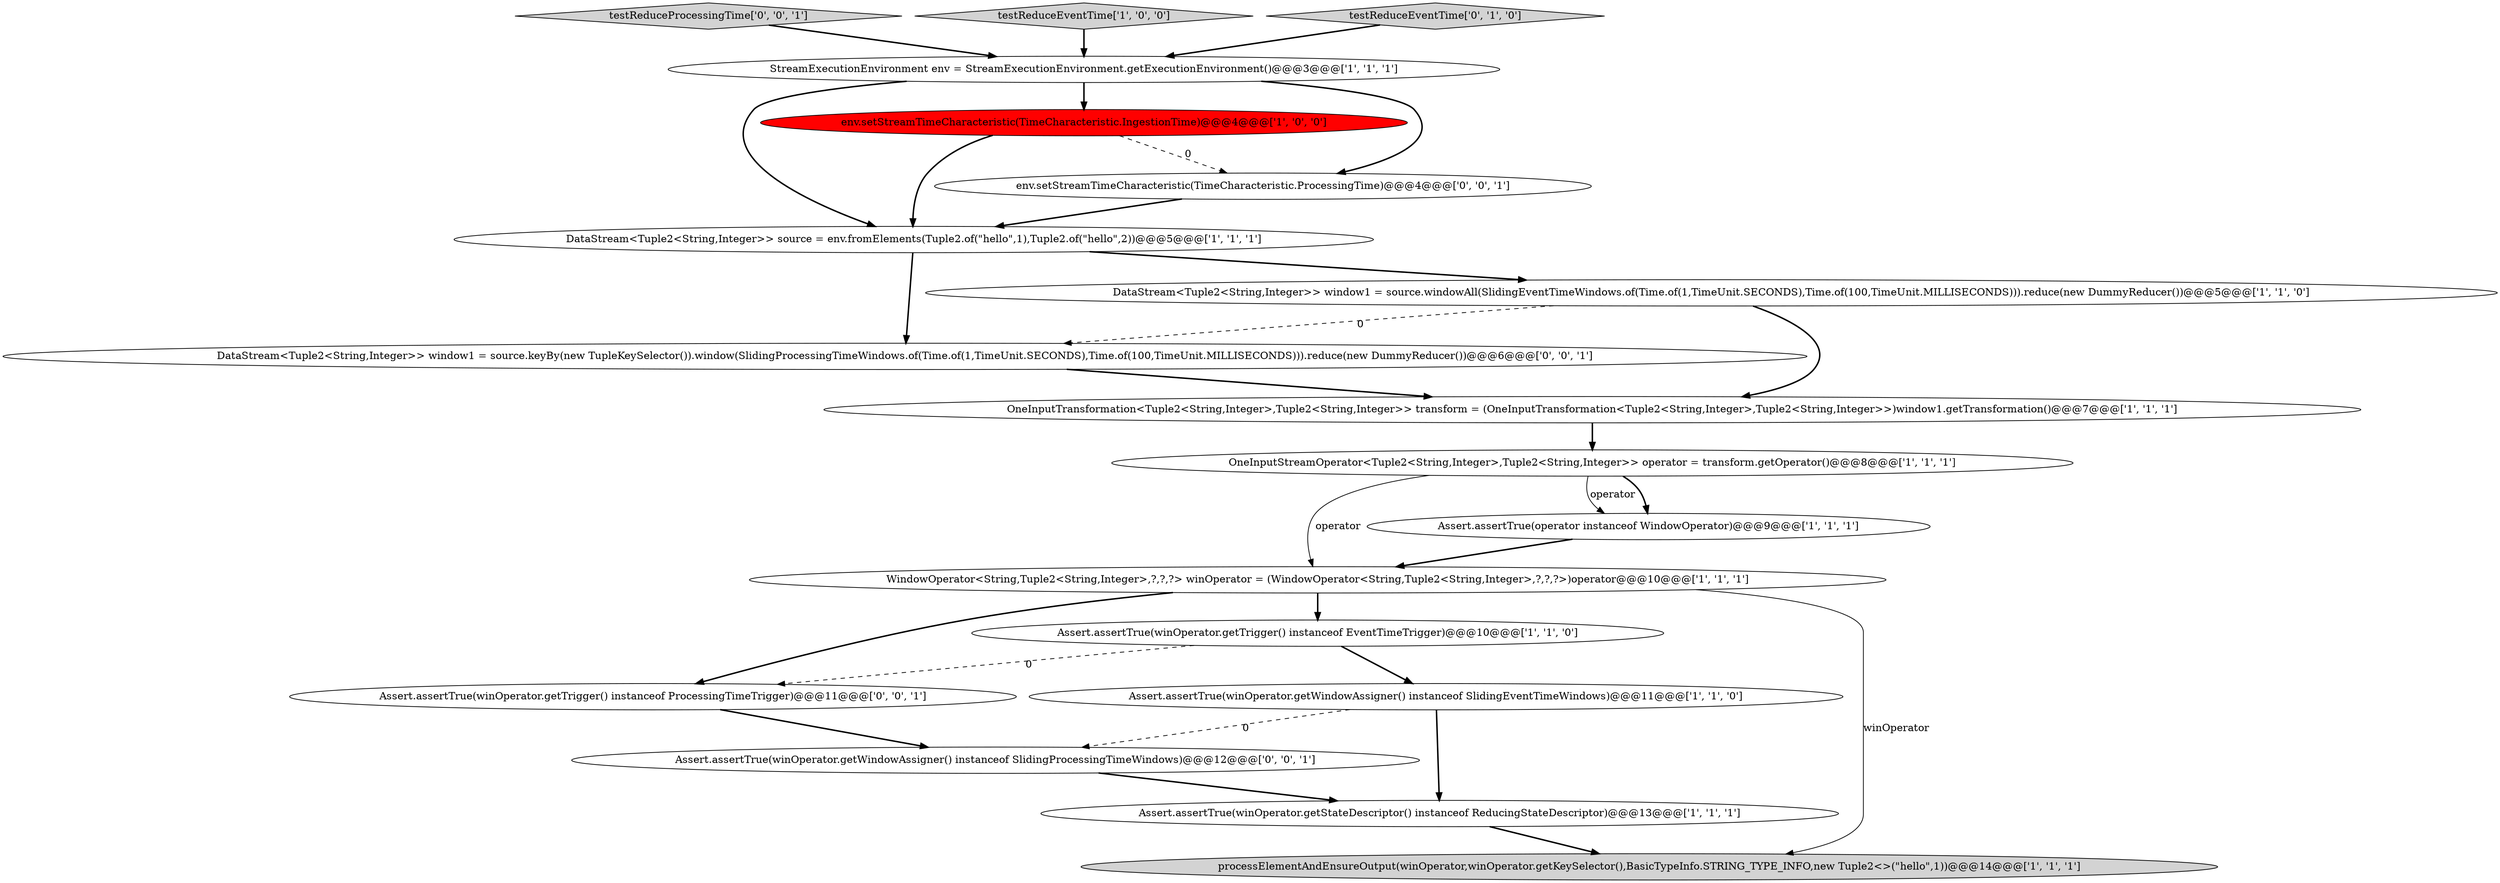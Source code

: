 digraph {
16 [style = filled, label = "testReduceProcessingTime['0', '0', '1']", fillcolor = lightgray, shape = diamond image = "AAA0AAABBB3BBB"];
10 [style = filled, label = "env.setStreamTimeCharacteristic(TimeCharacteristic.IngestionTime)@@@4@@@['1', '0', '0']", fillcolor = red, shape = ellipse image = "AAA1AAABBB1BBB"];
18 [style = filled, label = "DataStream<Tuple2<String,Integer>> window1 = source.keyBy(new TupleKeySelector()).window(SlidingProcessingTimeWindows.of(Time.of(1,TimeUnit.SECONDS),Time.of(100,TimeUnit.MILLISECONDS))).reduce(new DummyReducer())@@@6@@@['0', '0', '1']", fillcolor = white, shape = ellipse image = "AAA0AAABBB3BBB"];
11 [style = filled, label = "DataStream<Tuple2<String,Integer>> source = env.fromElements(Tuple2.of(\"hello\",1),Tuple2.of(\"hello\",2))@@@5@@@['1', '1', '1']", fillcolor = white, shape = ellipse image = "AAA0AAABBB1BBB"];
3 [style = filled, label = "Assert.assertTrue(winOperator.getTrigger() instanceof EventTimeTrigger)@@@10@@@['1', '1', '0']", fillcolor = white, shape = ellipse image = "AAA0AAABBB1BBB"];
0 [style = filled, label = "WindowOperator<String,Tuple2<String,Integer>,?,?,?> winOperator = (WindowOperator<String,Tuple2<String,Integer>,?,?,?>)operator@@@10@@@['1', '1', '1']", fillcolor = white, shape = ellipse image = "AAA0AAABBB1BBB"];
7 [style = filled, label = "OneInputStreamOperator<Tuple2<String,Integer>,Tuple2<String,Integer>> operator = transform.getOperator()@@@8@@@['1', '1', '1']", fillcolor = white, shape = ellipse image = "AAA0AAABBB1BBB"];
15 [style = filled, label = "Assert.assertTrue(winOperator.getTrigger() instanceof ProcessingTimeTrigger)@@@11@@@['0', '0', '1']", fillcolor = white, shape = ellipse image = "AAA0AAABBB3BBB"];
8 [style = filled, label = "testReduceEventTime['1', '0', '0']", fillcolor = lightgray, shape = diamond image = "AAA0AAABBB1BBB"];
17 [style = filled, label = "env.setStreamTimeCharacteristic(TimeCharacteristic.ProcessingTime)@@@4@@@['0', '0', '1']", fillcolor = white, shape = ellipse image = "AAA0AAABBB3BBB"];
6 [style = filled, label = "Assert.assertTrue(winOperator.getStateDescriptor() instanceof ReducingStateDescriptor)@@@13@@@['1', '1', '1']", fillcolor = white, shape = ellipse image = "AAA0AAABBB1BBB"];
1 [style = filled, label = "StreamExecutionEnvironment env = StreamExecutionEnvironment.getExecutionEnvironment()@@@3@@@['1', '1', '1']", fillcolor = white, shape = ellipse image = "AAA0AAABBB1BBB"];
4 [style = filled, label = "Assert.assertTrue(operator instanceof WindowOperator)@@@9@@@['1', '1', '1']", fillcolor = white, shape = ellipse image = "AAA0AAABBB1BBB"];
12 [style = filled, label = "DataStream<Tuple2<String,Integer>> window1 = source.windowAll(SlidingEventTimeWindows.of(Time.of(1,TimeUnit.SECONDS),Time.of(100,TimeUnit.MILLISECONDS))).reduce(new DummyReducer())@@@5@@@['1', '1', '0']", fillcolor = white, shape = ellipse image = "AAA0AAABBB1BBB"];
13 [style = filled, label = "testReduceEventTime['0', '1', '0']", fillcolor = lightgray, shape = diamond image = "AAA0AAABBB2BBB"];
14 [style = filled, label = "Assert.assertTrue(winOperator.getWindowAssigner() instanceof SlidingProcessingTimeWindows)@@@12@@@['0', '0', '1']", fillcolor = white, shape = ellipse image = "AAA0AAABBB3BBB"];
9 [style = filled, label = "processElementAndEnsureOutput(winOperator,winOperator.getKeySelector(),BasicTypeInfo.STRING_TYPE_INFO,new Tuple2<>(\"hello\",1))@@@14@@@['1', '1', '1']", fillcolor = lightgray, shape = ellipse image = "AAA0AAABBB1BBB"];
5 [style = filled, label = "Assert.assertTrue(winOperator.getWindowAssigner() instanceof SlidingEventTimeWindows)@@@11@@@['1', '1', '0']", fillcolor = white, shape = ellipse image = "AAA0AAABBB1BBB"];
2 [style = filled, label = "OneInputTransformation<Tuple2<String,Integer>,Tuple2<String,Integer>> transform = (OneInputTransformation<Tuple2<String,Integer>,Tuple2<String,Integer>>)window1.getTransformation()@@@7@@@['1', '1', '1']", fillcolor = white, shape = ellipse image = "AAA0AAABBB1BBB"];
0->3 [style = bold, label=""];
5->14 [style = dashed, label="0"];
15->14 [style = bold, label=""];
11->12 [style = bold, label=""];
7->4 [style = bold, label=""];
18->2 [style = bold, label=""];
7->4 [style = solid, label="operator"];
0->15 [style = bold, label=""];
11->18 [style = bold, label=""];
13->1 [style = bold, label=""];
1->11 [style = bold, label=""];
1->17 [style = bold, label=""];
4->0 [style = bold, label=""];
8->1 [style = bold, label=""];
12->2 [style = bold, label=""];
3->5 [style = bold, label=""];
10->11 [style = bold, label=""];
5->6 [style = bold, label=""];
16->1 [style = bold, label=""];
0->9 [style = solid, label="winOperator"];
10->17 [style = dashed, label="0"];
3->15 [style = dashed, label="0"];
12->18 [style = dashed, label="0"];
2->7 [style = bold, label=""];
6->9 [style = bold, label=""];
1->10 [style = bold, label=""];
7->0 [style = solid, label="operator"];
14->6 [style = bold, label=""];
17->11 [style = bold, label=""];
}
